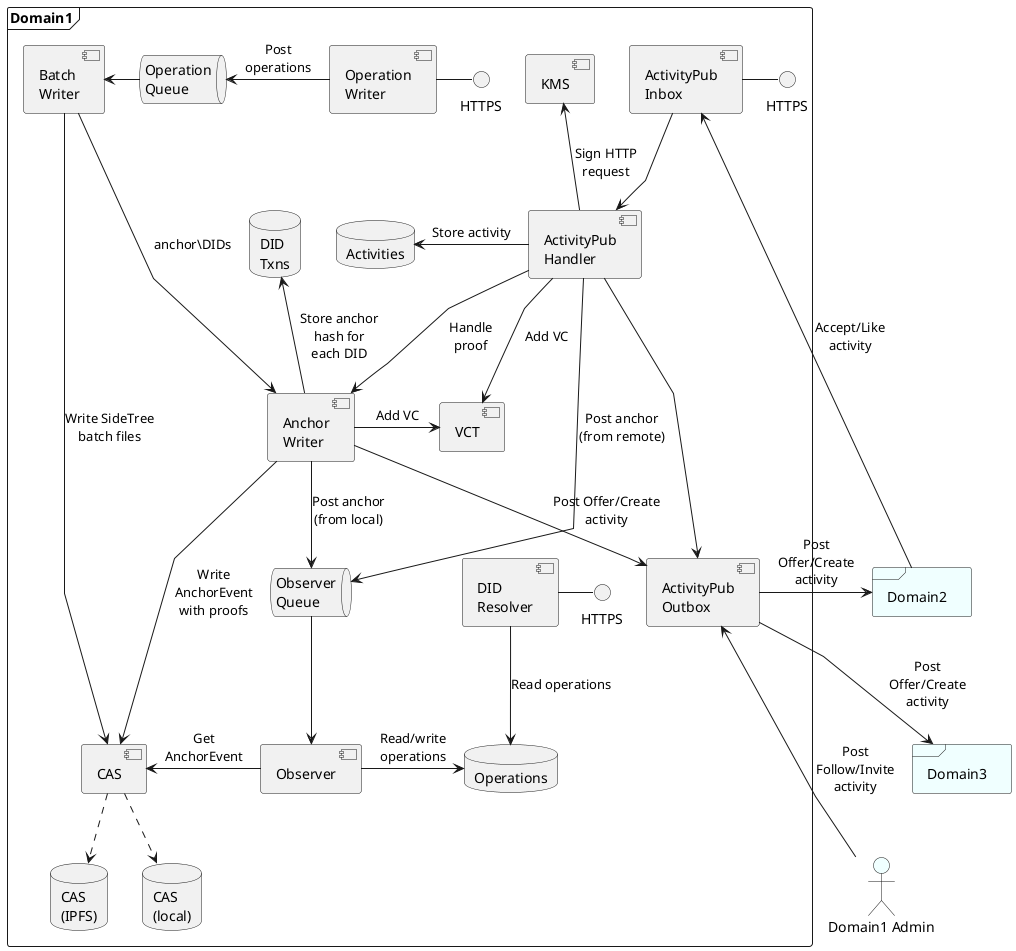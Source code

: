 @startuml
'https://plantuml.com/component-diagram

skinparam linetype polyline

frame Domain1 {
  database "CAS\n(local)" as casdb
  database "CAS\n(IPFS)" as ipfs
  database "Operations" as opdb
  database "DID\nTxns" as txndb
  database "Activities" as apdb

  component "ActivityPub\nOutbox" as apoutbox
  component "ActivityPub\nInbox" as apinbox
  component "ActivityPub\nHandler" as aphandler

  interface "HTTPS" as apinbox_rest
  apinbox - apinbox_rest
  apinbox --> aphandler

  aphandler -left-> apdb : Store activity

  component "Batch\nWriter" as batch_writer
  component "Anchor\nWriter" as anchor_writer
  component "Observer" as observer
  component "CAS" as cas
  component "VCT" as vct

  queue "Observer\nQueue" as observer_queue
  queue "Operation\nQueue" as op_queue

  component "Operation\nWriter" as opwriter

  interface "HTTPS" as opwriter_rest
  opwriter -right- opwriter_rest

  component "DID\nResolver" as didresolver

  interface "HTTPS" as didresolver_rest
  didresolver -right- didresolver_rest

  didresolver --> opdb : Read operations

  component "KMS" as kms

  observer_queue --> observer
  observer -> cas : Get\nAnchorEvent
  observer -> opdb : Read/write\noperations

  aphandler --> apoutbox
  aphandler --> observer_queue : Post anchor\n(from remote)
  aphandler -up-> kms : Sign HTTP\nrequest
  aphandler -> vct : Add VC
  aphandler --> anchor_writer : Handle\nproof
  anchor_writer --> observer_queue : Post anchor\n(from local)
  anchor_writer -up-> txndb : Store anchor\nhash for\neach DID

  opwriter -left-> op_queue : Post\noperations

  op_queue -left-> batch_writer
  batch_writer --> cas : Write SideTree\nbatch files
  batch_writer ---> anchor_writer : anchor\DIDs

  anchor_writer -> cas : Write\nAnchorEvent\nwith proofs
  anchor_writer -> vct : Add VC
  anchor_writer --> apoutbox : Post Offer/Create\nactivity

  cas ..> casdb
  cas ..> ipfs
}

actor "Domain1 Admin" as domain1admin #Azure

frame "Domain2" as domain2 #Azure
frame "Domain3" as domain3 #Azure

apoutbox -> domain2 : Post\nOffer/Create\nactivity
apoutbox --> domain3 : Post\nOffer/Create\nactivity
domain2 --> apinbox : Accept/Like\nactivity
domain1admin -up--> apoutbox : Post\nFollow/Invite\nactivity

@enduml